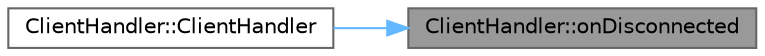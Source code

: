 digraph "ClientHandler::onDisconnected"
{
 // LATEX_PDF_SIZE
  bgcolor="transparent";
  edge [fontname=Helvetica,fontsize=10,labelfontname=Helvetica,labelfontsize=10];
  node [fontname=Helvetica,fontsize=10,shape=box,height=0.2,width=0.4];
  rankdir="RL";
  Node1 [id="Node000001",label="ClientHandler::onDisconnected",height=0.2,width=0.4,color="gray40", fillcolor="grey60", style="filled", fontcolor="black",tooltip="Слот для обработки отключения клиента"];
  Node1 -> Node2 [id="edge1_Node000001_Node000002",dir="back",color="steelblue1",style="solid",tooltip=" "];
  Node2 [id="Node000002",label="ClientHandler::ClientHandler",height=0.2,width=0.4,color="grey40", fillcolor="white", style="filled",URL="$class_client_handler.html#a5b9105daa20c2fa68e5e3ed8f9ce9cd5",tooltip="Конструктор класса ClientHandler."];
}
